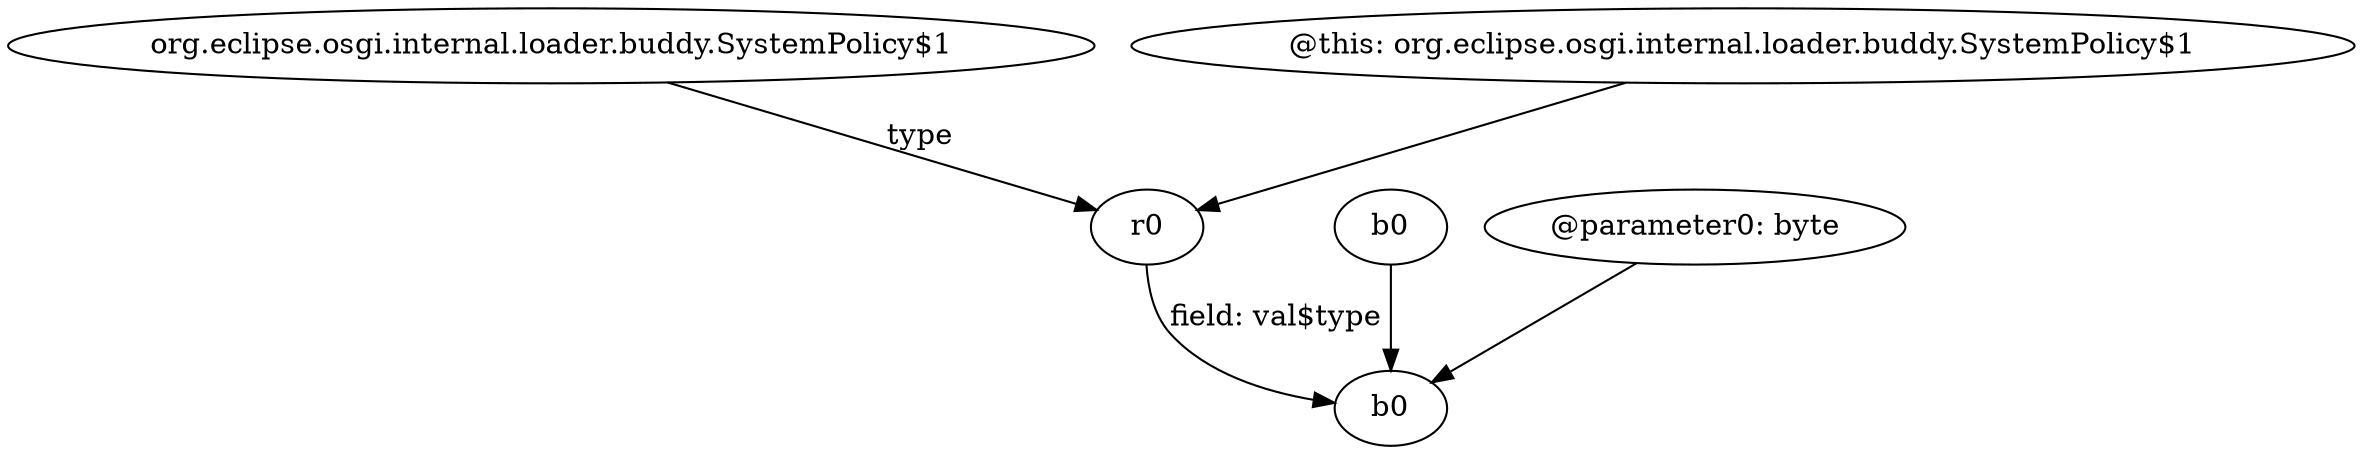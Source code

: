 digraph g {
0[label="org.eclipse.osgi.internal.loader.buddy.SystemPolicy$1"]
1[label="r0"]
0->1[label="type"]
2[label="b0"]
3[label="b0"]
2->3[label=""]
4[label="@this: org.eclipse.osgi.internal.loader.buddy.SystemPolicy$1"]
4->1[label=""]
5[label="@parameter0: byte"]
5->3[label=""]
1->3[label="field: val$type"]
}